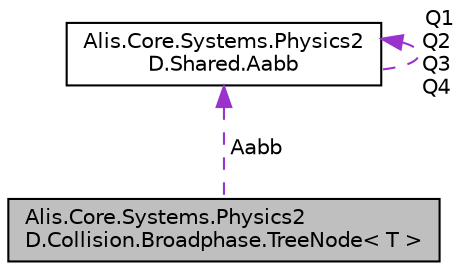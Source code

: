 digraph "Alis.Core.Systems.Physics2D.Collision.Broadphase.TreeNode&lt; T &gt;"
{
 // LATEX_PDF_SIZE
  edge [fontname="Helvetica",fontsize="10",labelfontname="Helvetica",labelfontsize="10"];
  node [fontname="Helvetica",fontsize="10",shape=record];
  Node1 [label="Alis.Core.Systems.Physics2\lD.Collision.Broadphase.TreeNode\< T \>",height=0.2,width=0.4,color="black", fillcolor="grey75", style="filled", fontcolor="black",tooltip="A node in the dynamic tree. The client does not interact with this directly."];
  Node2 -> Node1 [dir="back",color="darkorchid3",fontsize="10",style="dashed",label=" Aabb" ,fontname="Helvetica"];
  Node2 [label="Alis.Core.Systems.Physics2\lD.Shared.Aabb",height=0.2,width=0.4,color="black", fillcolor="white", style="filled",URL="$struct_alis_1_1_core_1_1_systems_1_1_physics2_d_1_1_shared_1_1_aabb.html",tooltip="An axis aligned bounding box."];
  Node2 -> Node2 [dir="back",color="darkorchid3",fontsize="10",style="dashed",label=" Q1\nQ2\nQ3\nQ4" ,fontname="Helvetica"];
}
